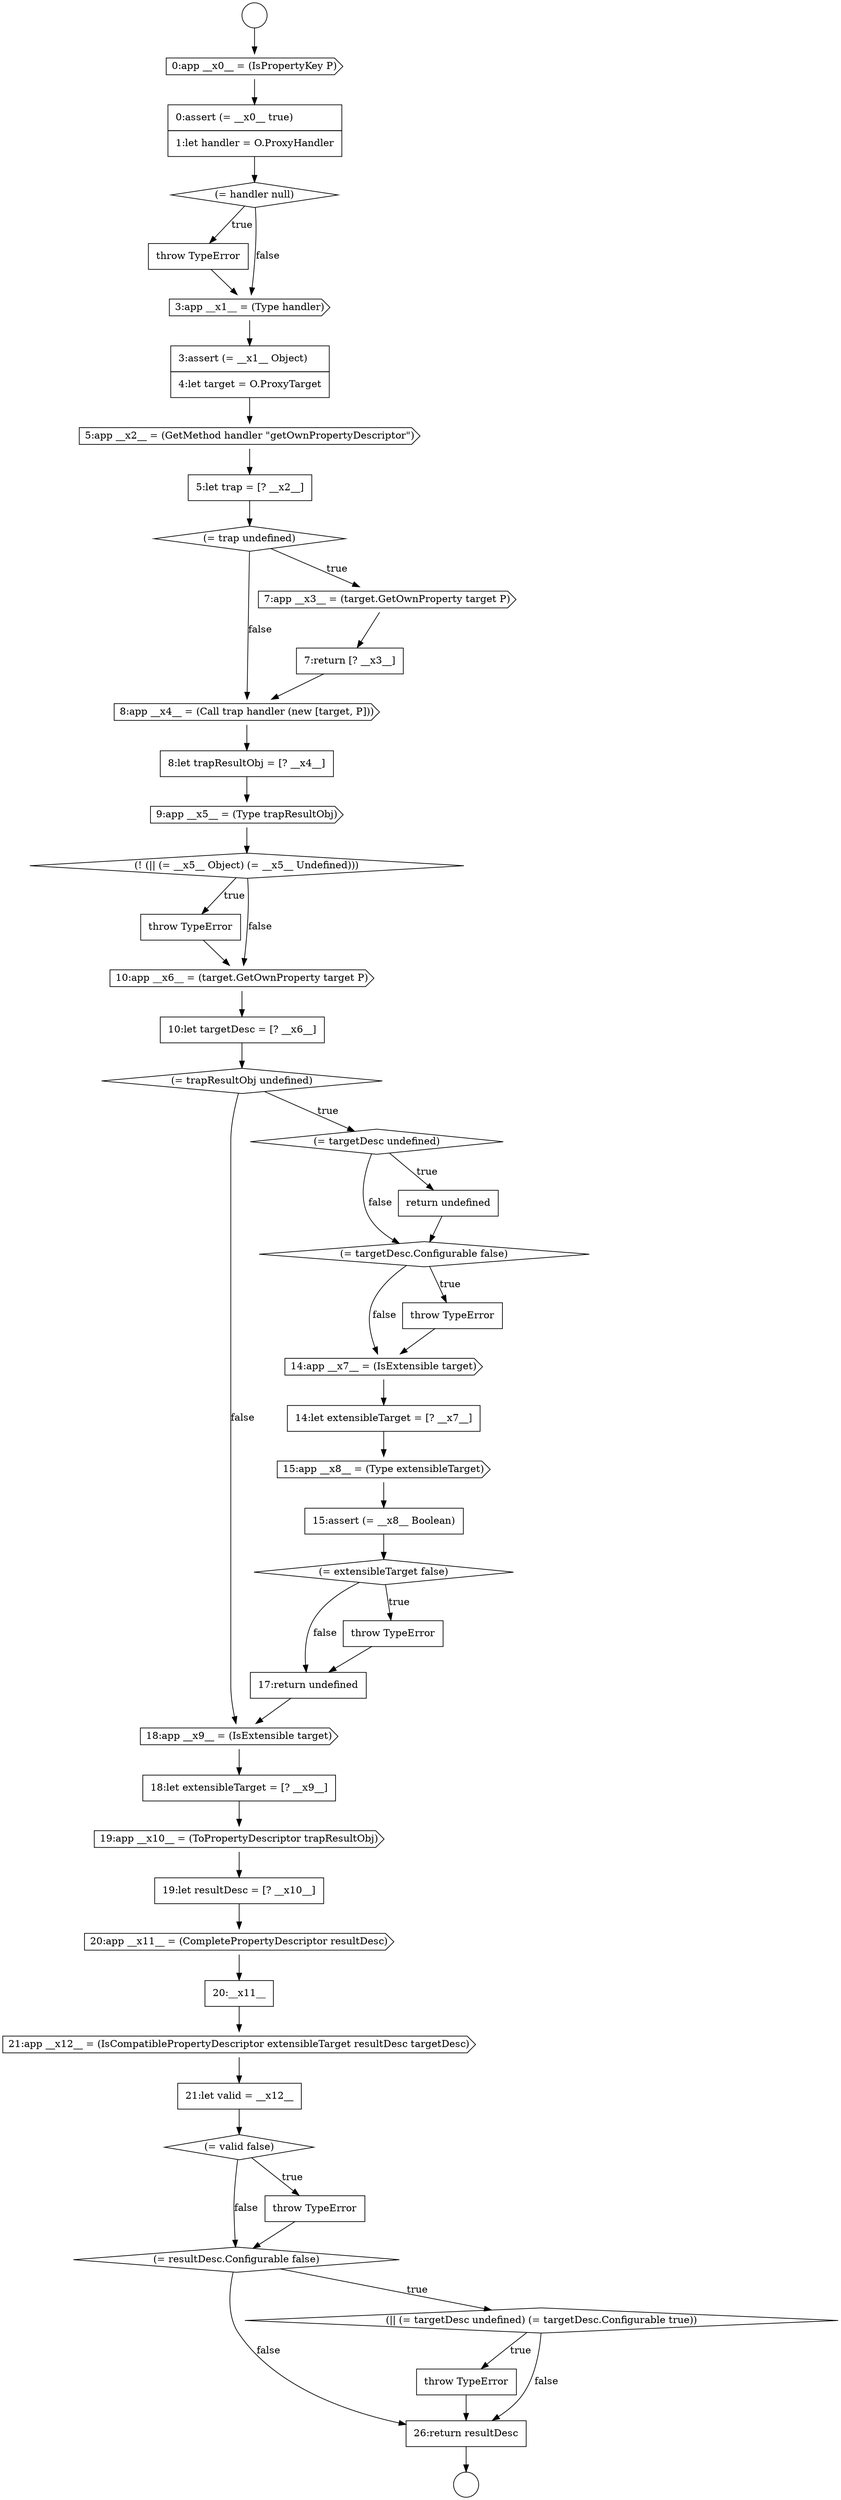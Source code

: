 digraph {
  node2776 [shape=none, margin=0, label=<<font color="black">
    <table border="0" cellborder="1" cellspacing="0" cellpadding="10">
      <tr><td align="left">throw TypeError</td></tr>
    </table>
  </font>> color="black" fillcolor="white" style=filled]
  node2763 [shape=diamond, label=<<font color="black">(= handler null)</font>> color="black" fillcolor="white" style=filled]
  node2767 [shape=cds, label=<<font color="black">5:app __x2__ = (GetMethod handler &quot;getOwnPropertyDescriptor&quot;)</font>> color="black" fillcolor="white" style=filled]
  node2769 [shape=diamond, label=<<font color="black">(= trap undefined)</font>> color="black" fillcolor="white" style=filled]
  node2801 [shape=diamond, label=<<font color="black">(= resultDesc.Configurable false)</font>> color="black" fillcolor="white" style=filled]
  node2766 [shape=none, margin=0, label=<<font color="black">
    <table border="0" cellborder="1" cellspacing="0" cellpadding="10">
      <tr><td align="left">3:assert (= __x1__ Object)</td></tr>
      <tr><td align="left">4:let target = O.ProxyTarget</td></tr>
    </table>
  </font>> color="black" fillcolor="white" style=filled]
  node2759 [shape=circle label=" " color="black" fillcolor="white" style=filled]
  node2784 [shape=cds, label=<<font color="black">14:app __x7__ = (IsExtensible target)</font>> color="black" fillcolor="white" style=filled]
  node2764 [shape=none, margin=0, label=<<font color="black">
    <table border="0" cellborder="1" cellspacing="0" cellpadding="10">
      <tr><td align="left">throw TypeError</td></tr>
    </table>
  </font>> color="black" fillcolor="white" style=filled]
  node2768 [shape=none, margin=0, label=<<font color="black">
    <table border="0" cellborder="1" cellspacing="0" cellpadding="10">
      <tr><td align="left">5:let trap = [? __x2__]</td></tr>
    </table>
  </font>> color="black" fillcolor="white" style=filled]
  node2803 [shape=none, margin=0, label=<<font color="black">
    <table border="0" cellborder="1" cellspacing="0" cellpadding="10">
      <tr><td align="left">throw TypeError</td></tr>
    </table>
  </font>> color="black" fillcolor="white" style=filled]
  node2771 [shape=none, margin=0, label=<<font color="black">
    <table border="0" cellborder="1" cellspacing="0" cellpadding="10">
      <tr><td align="left">7:return [? __x3__]</td></tr>
    </table>
  </font>> color="black" fillcolor="white" style=filled]
  node2778 [shape=none, margin=0, label=<<font color="black">
    <table border="0" cellborder="1" cellspacing="0" cellpadding="10">
      <tr><td align="left">10:let targetDesc = [? __x6__]</td></tr>
    </table>
  </font>> color="black" fillcolor="white" style=filled]
  node2787 [shape=none, margin=0, label=<<font color="black">
    <table border="0" cellborder="1" cellspacing="0" cellpadding="10">
      <tr><td align="left">15:assert (= __x8__ Boolean)</td></tr>
    </table>
  </font>> color="black" fillcolor="white" style=filled]
  node2794 [shape=none, margin=0, label=<<font color="black">
    <table border="0" cellborder="1" cellspacing="0" cellpadding="10">
      <tr><td align="left">19:let resultDesc = [? __x10__]</td></tr>
    </table>
  </font>> color="black" fillcolor="white" style=filled]
  node2782 [shape=diamond, label=<<font color="black">(= targetDesc.Configurable false)</font>> color="black" fillcolor="white" style=filled]
  node2777 [shape=cds, label=<<font color="black">10:app __x6__ = (target.GetOwnProperty target P)</font>> color="black" fillcolor="white" style=filled]
  node2772 [shape=cds, label=<<font color="black">8:app __x4__ = (Call trap handler (new [target, P]))</font>> color="black" fillcolor="white" style=filled]
  node2799 [shape=diamond, label=<<font color="black">(= valid false)</font>> color="black" fillcolor="white" style=filled]
  node2804 [shape=none, margin=0, label=<<font color="black">
    <table border="0" cellborder="1" cellspacing="0" cellpadding="10">
      <tr><td align="left">26:return resultDesc</td></tr>
    </table>
  </font>> color="black" fillcolor="white" style=filled]
  node2762 [shape=none, margin=0, label=<<font color="black">
    <table border="0" cellborder="1" cellspacing="0" cellpadding="10">
      <tr><td align="left">0:assert (= __x0__ true)</td></tr>
      <tr><td align="left">1:let handler = O.ProxyHandler</td></tr>
    </table>
  </font>> color="black" fillcolor="white" style=filled]
  node2790 [shape=none, margin=0, label=<<font color="black">
    <table border="0" cellborder="1" cellspacing="0" cellpadding="10">
      <tr><td align="left">17:return undefined</td></tr>
    </table>
  </font>> color="black" fillcolor="white" style=filled]
  node2773 [shape=none, margin=0, label=<<font color="black">
    <table border="0" cellborder="1" cellspacing="0" cellpadding="10">
      <tr><td align="left">8:let trapResultObj = [? __x4__]</td></tr>
    </table>
  </font>> color="black" fillcolor="white" style=filled]
  node2798 [shape=none, margin=0, label=<<font color="black">
    <table border="0" cellborder="1" cellspacing="0" cellpadding="10">
      <tr><td align="left">21:let valid = __x12__</td></tr>
    </table>
  </font>> color="black" fillcolor="white" style=filled]
  node2781 [shape=none, margin=0, label=<<font color="black">
    <table border="0" cellborder="1" cellspacing="0" cellpadding="10">
      <tr><td align="left">return undefined</td></tr>
    </table>
  </font>> color="black" fillcolor="white" style=filled]
  node2788 [shape=diamond, label=<<font color="black">(= extensibleTarget false)</font>> color="black" fillcolor="white" style=filled]
  node2761 [shape=cds, label=<<font color="black">0:app __x0__ = (IsPropertyKey P)</font>> color="black" fillcolor="white" style=filled]
  node2793 [shape=cds, label=<<font color="black">19:app __x10__ = (ToPropertyDescriptor trapResultObj)</font>> color="black" fillcolor="white" style=filled]
  node2791 [shape=cds, label=<<font color="black">18:app __x9__ = (IsExtensible target)</font>> color="black" fillcolor="white" style=filled]
  node2789 [shape=none, margin=0, label=<<font color="black">
    <table border="0" cellborder="1" cellspacing="0" cellpadding="10">
      <tr><td align="left">throw TypeError</td></tr>
    </table>
  </font>> color="black" fillcolor="white" style=filled]
  node2774 [shape=cds, label=<<font color="black">9:app __x5__ = (Type trapResultObj)</font>> color="black" fillcolor="white" style=filled]
  node2802 [shape=diamond, label=<<font color="black">(|| (= targetDesc undefined) (= targetDesc.Configurable true))</font>> color="black" fillcolor="white" style=filled]
  node2780 [shape=diamond, label=<<font color="black">(= targetDesc undefined)</font>> color="black" fillcolor="white" style=filled]
  node2785 [shape=none, margin=0, label=<<font color="black">
    <table border="0" cellborder="1" cellspacing="0" cellpadding="10">
      <tr><td align="left">14:let extensibleTarget = [? __x7__]</td></tr>
    </table>
  </font>> color="black" fillcolor="white" style=filled]
  node2770 [shape=cds, label=<<font color="black">7:app __x3__ = (target.GetOwnProperty target P)</font>> color="black" fillcolor="white" style=filled]
  node2765 [shape=cds, label=<<font color="black">3:app __x1__ = (Type handler)</font>> color="black" fillcolor="white" style=filled]
  node2797 [shape=cds, label=<<font color="black">21:app __x12__ = (IsCompatiblePropertyDescriptor extensibleTarget resultDesc targetDesc)</font>> color="black" fillcolor="white" style=filled]
  node2760 [shape=circle label=" " color="black" fillcolor="white" style=filled]
  node2775 [shape=diamond, label=<<font color="black">(! (|| (= __x5__ Object) (= __x5__ Undefined)))</font>> color="black" fillcolor="white" style=filled]
  node2792 [shape=none, margin=0, label=<<font color="black">
    <table border="0" cellborder="1" cellspacing="0" cellpadding="10">
      <tr><td align="left">18:let extensibleTarget = [? __x9__]</td></tr>
    </table>
  </font>> color="black" fillcolor="white" style=filled]
  node2786 [shape=cds, label=<<font color="black">15:app __x8__ = (Type extensibleTarget)</font>> color="black" fillcolor="white" style=filled]
  node2796 [shape=none, margin=0, label=<<font color="black">
    <table border="0" cellborder="1" cellspacing="0" cellpadding="10">
      <tr><td align="left">20:__x11__</td></tr>
    </table>
  </font>> color="black" fillcolor="white" style=filled]
  node2779 [shape=diamond, label=<<font color="black">(= trapResultObj undefined)</font>> color="black" fillcolor="white" style=filled]
  node2800 [shape=none, margin=0, label=<<font color="black">
    <table border="0" cellborder="1" cellspacing="0" cellpadding="10">
      <tr><td align="left">throw TypeError</td></tr>
    </table>
  </font>> color="black" fillcolor="white" style=filled]
  node2795 [shape=cds, label=<<font color="black">20:app __x11__ = (CompletePropertyDescriptor resultDesc)</font>> color="black" fillcolor="white" style=filled]
  node2783 [shape=none, margin=0, label=<<font color="black">
    <table border="0" cellborder="1" cellspacing="0" cellpadding="10">
      <tr><td align="left">throw TypeError</td></tr>
    </table>
  </font>> color="black" fillcolor="white" style=filled]
  node2791 -> node2792 [ color="black"]
  node2788 -> node2789 [label=<<font color="black">true</font>> color="black"]
  node2788 -> node2790 [label=<<font color="black">false</font>> color="black"]
  node2792 -> node2793 [ color="black"]
  node2764 -> node2765 [ color="black"]
  node2761 -> node2762 [ color="black"]
  node2778 -> node2779 [ color="black"]
  node2768 -> node2769 [ color="black"]
  node2762 -> node2763 [ color="black"]
  node2804 -> node2760 [ color="black"]
  node2790 -> node2791 [ color="black"]
  node2765 -> node2766 [ color="black"]
  node2797 -> node2798 [ color="black"]
  node2785 -> node2786 [ color="black"]
  node2770 -> node2771 [ color="black"]
  node2771 -> node2772 [ color="black"]
  node2773 -> node2774 [ color="black"]
  node2793 -> node2794 [ color="black"]
  node2802 -> node2803 [label=<<font color="black">true</font>> color="black"]
  node2802 -> node2804 [label=<<font color="black">false</font>> color="black"]
  node2796 -> node2797 [ color="black"]
  node2766 -> node2767 [ color="black"]
  node2795 -> node2796 [ color="black"]
  node2777 -> node2778 [ color="black"]
  node2799 -> node2800 [label=<<font color="black">true</font>> color="black"]
  node2799 -> node2801 [label=<<font color="black">false</font>> color="black"]
  node2781 -> node2782 [ color="black"]
  node2800 -> node2801 [ color="black"]
  node2779 -> node2780 [label=<<font color="black">true</font>> color="black"]
  node2779 -> node2791 [label=<<font color="black">false</font>> color="black"]
  node2763 -> node2764 [label=<<font color="black">true</font>> color="black"]
  node2763 -> node2765 [label=<<font color="black">false</font>> color="black"]
  node2783 -> node2784 [ color="black"]
  node2774 -> node2775 [ color="black"]
  node2784 -> node2785 [ color="black"]
  node2776 -> node2777 [ color="black"]
  node2782 -> node2783 [label=<<font color="black">true</font>> color="black"]
  node2782 -> node2784 [label=<<font color="black">false</font>> color="black"]
  node2789 -> node2790 [ color="black"]
  node2798 -> node2799 [ color="black"]
  node2786 -> node2787 [ color="black"]
  node2759 -> node2761 [ color="black"]
  node2801 -> node2802 [label=<<font color="black">true</font>> color="black"]
  node2801 -> node2804 [label=<<font color="black">false</font>> color="black"]
  node2787 -> node2788 [ color="black"]
  node2775 -> node2776 [label=<<font color="black">true</font>> color="black"]
  node2775 -> node2777 [label=<<font color="black">false</font>> color="black"]
  node2803 -> node2804 [ color="black"]
  node2772 -> node2773 [ color="black"]
  node2794 -> node2795 [ color="black"]
  node2769 -> node2770 [label=<<font color="black">true</font>> color="black"]
  node2769 -> node2772 [label=<<font color="black">false</font>> color="black"]
  node2767 -> node2768 [ color="black"]
  node2780 -> node2781 [label=<<font color="black">true</font>> color="black"]
  node2780 -> node2782 [label=<<font color="black">false</font>> color="black"]
}
